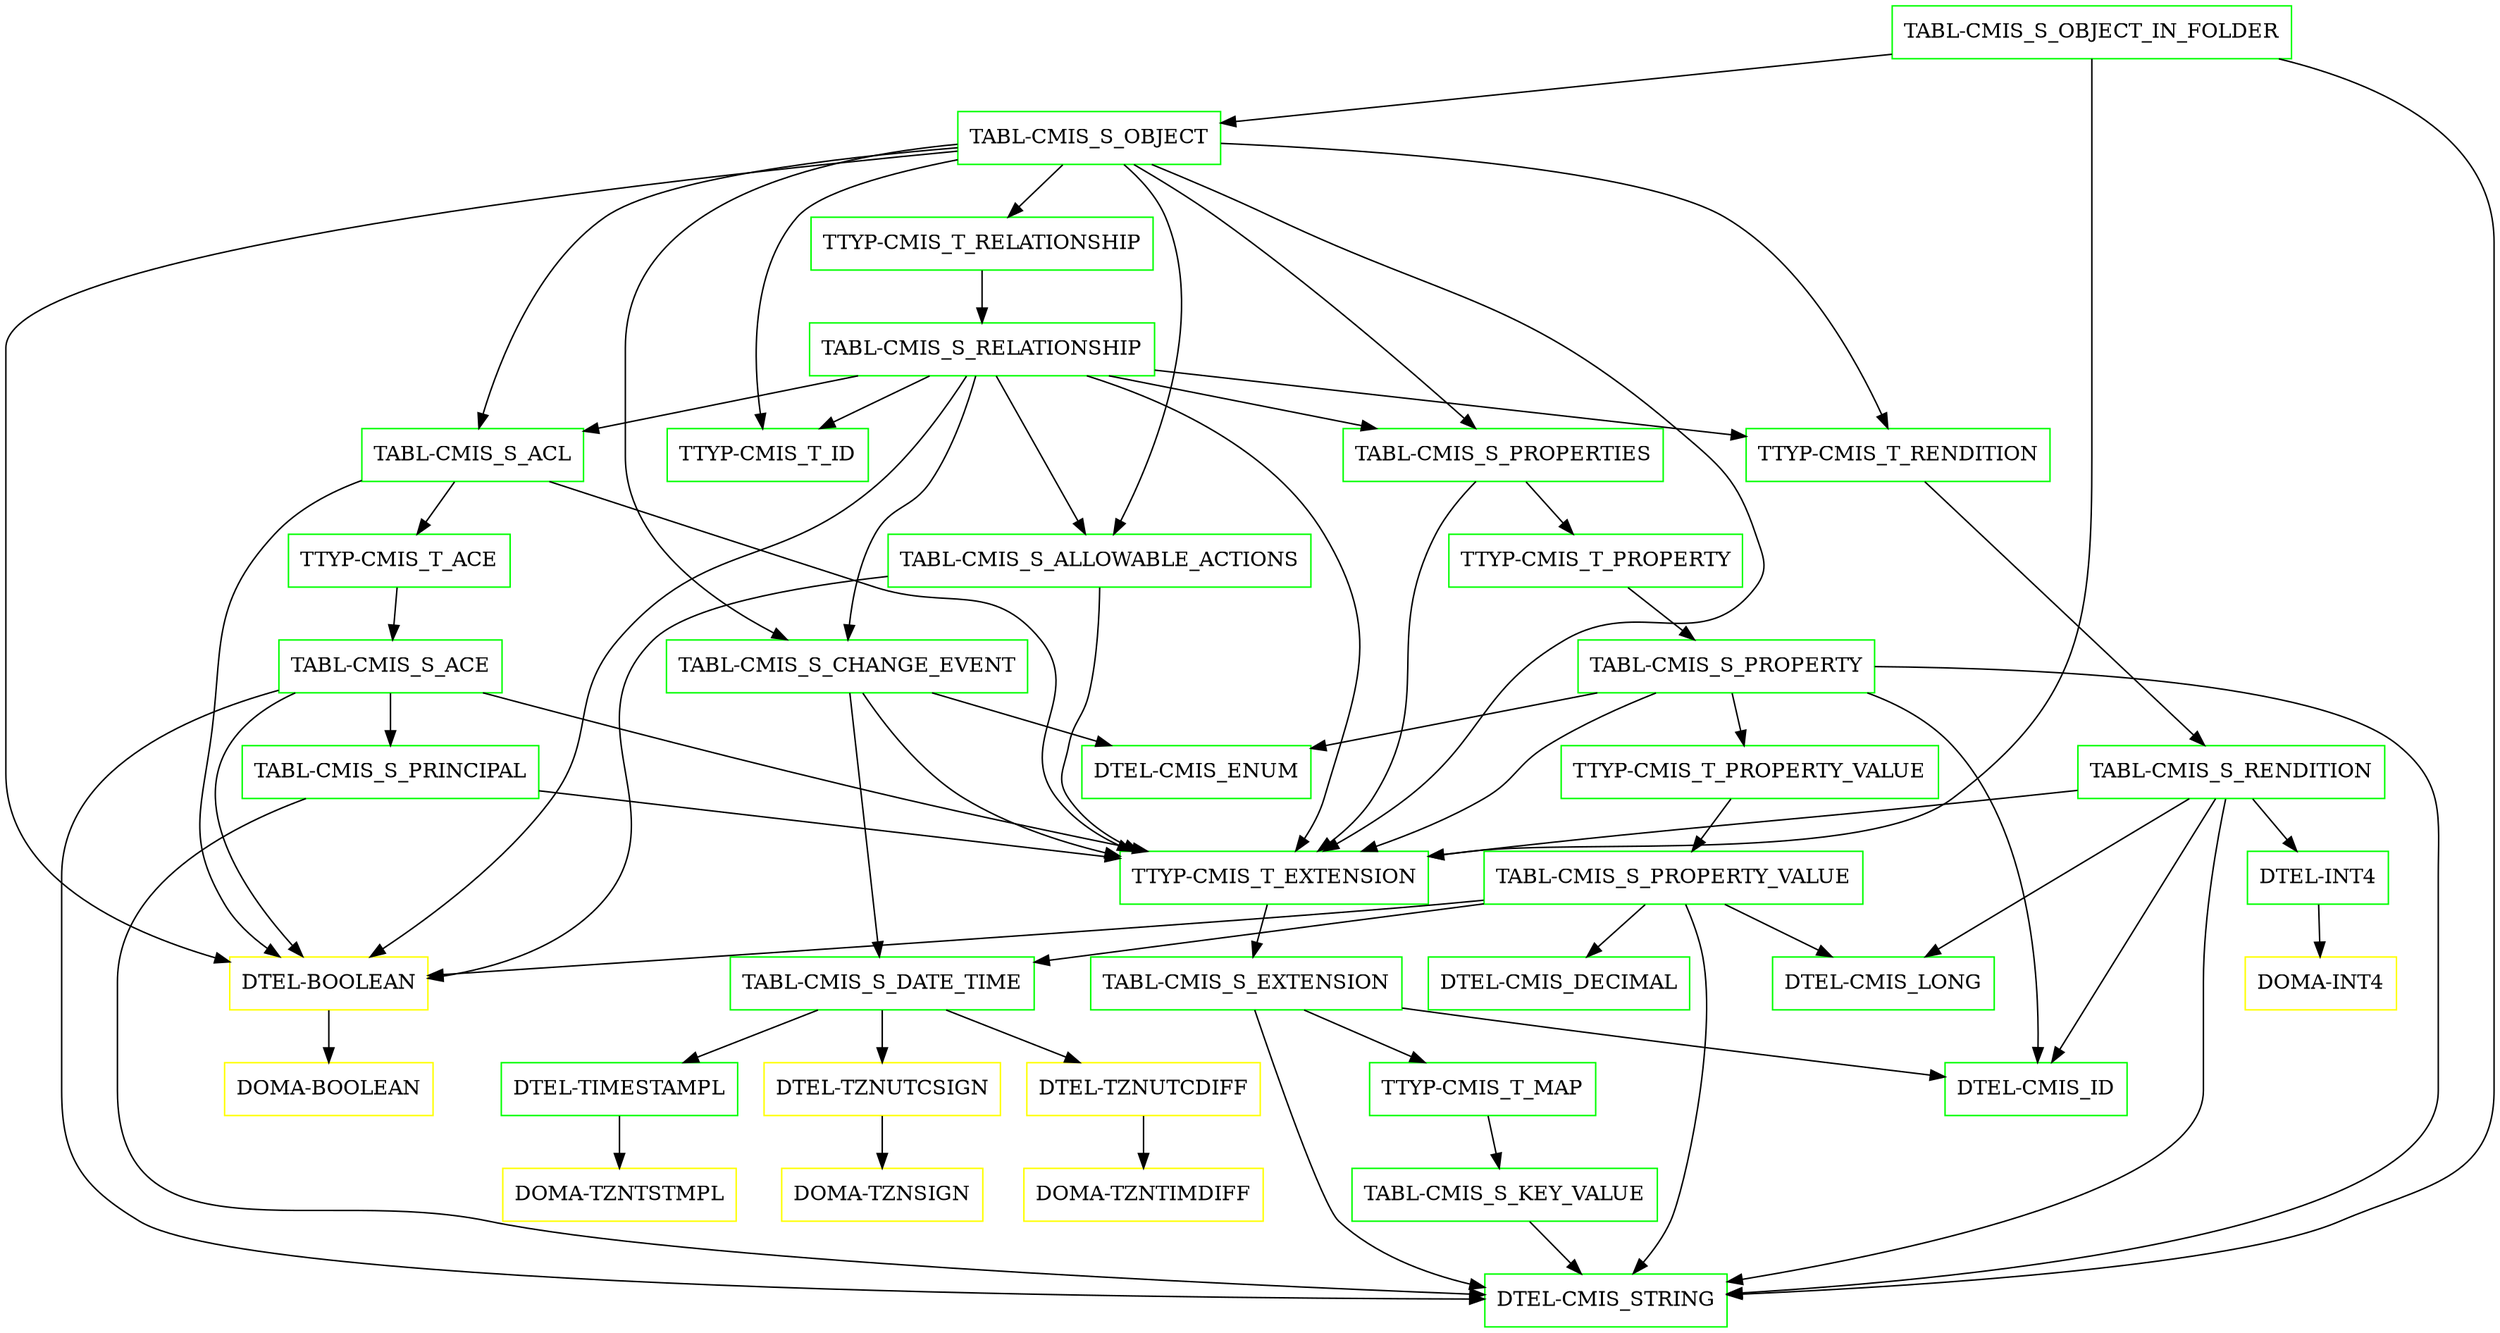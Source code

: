 digraph G {
  "TABL-CMIS_S_OBJECT_IN_FOLDER" [shape=box,color=green];
  "TTYP-CMIS_T_EXTENSION" [shape=box,color=green,URL="./TTYP_CMIS_T_EXTENSION.html"];
  "TABL-CMIS_S_EXTENSION" [shape=box,color=green,URL="./TABL_CMIS_S_EXTENSION.html"];
  "TTYP-CMIS_T_MAP" [shape=box,color=green,URL="./TTYP_CMIS_T_MAP.html"];
  "TABL-CMIS_S_KEY_VALUE" [shape=box,color=green,URL="./TABL_CMIS_S_KEY_VALUE.html"];
  "DTEL-CMIS_STRING" [shape=box,color=green,URL="./DTEL_CMIS_STRING.html"];
  "DTEL-CMIS_ID" [shape=box,color=green,URL="./DTEL_CMIS_ID.html"];
  "TABL-CMIS_S_OBJECT" [shape=box,color=green,URL="./TABL_CMIS_S_OBJECT.html"];
  "TTYP-CMIS_T_RENDITION" [shape=box,color=green,URL="./TTYP_CMIS_T_RENDITION.html"];
  "TABL-CMIS_S_RENDITION" [shape=box,color=green,URL="./TABL_CMIS_S_RENDITION.html"];
  "DTEL-INT4" [shape=box,color=green,URL="./DTEL_INT4.html"];
  "DOMA-INT4" [shape=box,color=yellow,URL="./DOMA_INT4.html"];
  "DTEL-CMIS_LONG" [shape=box,color=green,URL="./DTEL_CMIS_LONG.html"];
  "TTYP-CMIS_T_ID" [shape=box,color=green,URL="./TTYP_CMIS_T_ID.html"];
  "DTEL-BOOLEAN" [shape=box,color=yellow,URL="./DTEL_BOOLEAN.html"];
  "DOMA-BOOLEAN" [shape=box,color=yellow,URL="./DOMA_BOOLEAN.html"];
  "TABL-CMIS_S_ACL" [shape=box,color=green,URL="./TABL_CMIS_S_ACL.html"];
  "TTYP-CMIS_T_ACE" [shape=box,color=green,URL="./TTYP_CMIS_T_ACE.html"];
  "TABL-CMIS_S_ACE" [shape=box,color=green,URL="./TABL_CMIS_S_ACE.html"];
  "TABL-CMIS_S_PRINCIPAL" [shape=box,color=green,URL="./TABL_CMIS_S_PRINCIPAL.html"];
  "TABL-CMIS_S_CHANGE_EVENT" [shape=box,color=green,URL="./TABL_CMIS_S_CHANGE_EVENT.html"];
  "TABL-CMIS_S_DATE_TIME" [shape=box,color=green,URL="./TABL_CMIS_S_DATE_TIME.html"];
  "DTEL-TZNUTCSIGN" [shape=box,color=yellow,URL="./DTEL_TZNUTCSIGN.html"];
  "DOMA-TZNSIGN" [shape=box,color=yellow,URL="./DOMA_TZNSIGN.html"];
  "DTEL-TZNUTCDIFF" [shape=box,color=yellow,URL="./DTEL_TZNUTCDIFF.html"];
  "DOMA-TZNTIMDIFF" [shape=box,color=yellow,URL="./DOMA_TZNTIMDIFF.html"];
  "DTEL-TIMESTAMPL" [shape=box,color=green,URL="./DTEL_TIMESTAMPL.html"];
  "DOMA-TZNTSTMPL" [shape=box,color=yellow,URL="./DOMA_TZNTSTMPL.html"];
  "DTEL-CMIS_ENUM" [shape=box,color=green,URL="./DTEL_CMIS_ENUM.html"];
  "TTYP-CMIS_T_RELATIONSHIP" [shape=box,color=green,URL="./TTYP_CMIS_T_RELATIONSHIP.html"];
  "TABL-CMIS_S_RELATIONSHIP" [shape=box,color=green,URL="./TABL_CMIS_S_RELATIONSHIP.html"];
  "TABL-CMIS_S_ALLOWABLE_ACTIONS" [shape=box,color=green,URL="./TABL_CMIS_S_ALLOWABLE_ACTIONS.html"];
  "TABL-CMIS_S_PROPERTIES" [shape=box,color=green,URL="./TABL_CMIS_S_PROPERTIES.html"];
  "TTYP-CMIS_T_PROPERTY" [shape=box,color=green,URL="./TTYP_CMIS_T_PROPERTY.html"];
  "TABL-CMIS_S_PROPERTY" [shape=box,color=green,URL="./TABL_CMIS_S_PROPERTY.html"];
  "TTYP-CMIS_T_PROPERTY_VALUE" [shape=box,color=green,URL="./TTYP_CMIS_T_PROPERTY_VALUE.html"];
  "TABL-CMIS_S_PROPERTY_VALUE" [shape=box,color=green,URL="./TABL_CMIS_S_PROPERTY_VALUE.html"];
  "DTEL-CMIS_DECIMAL" [shape=box,color=green,URL="./DTEL_CMIS_DECIMAL.html"];
  "TABL-CMIS_S_OBJECT_IN_FOLDER" -> "TABL-CMIS_S_OBJECT";
  "TABL-CMIS_S_OBJECT_IN_FOLDER" -> "DTEL-CMIS_STRING";
  "TABL-CMIS_S_OBJECT_IN_FOLDER" -> "TTYP-CMIS_T_EXTENSION";
  "TTYP-CMIS_T_EXTENSION" -> "TABL-CMIS_S_EXTENSION";
  "TABL-CMIS_S_EXTENSION" -> "DTEL-CMIS_ID";
  "TABL-CMIS_S_EXTENSION" -> "DTEL-CMIS_STRING";
  "TABL-CMIS_S_EXTENSION" -> "TTYP-CMIS_T_MAP";
  "TTYP-CMIS_T_MAP" -> "TABL-CMIS_S_KEY_VALUE";
  "TABL-CMIS_S_KEY_VALUE" -> "DTEL-CMIS_STRING";
  "TABL-CMIS_S_OBJECT" -> "TABL-CMIS_S_PROPERTIES";
  "TABL-CMIS_S_OBJECT" -> "TABL-CMIS_S_ALLOWABLE_ACTIONS";
  "TABL-CMIS_S_OBJECT" -> "TTYP-CMIS_T_RELATIONSHIP";
  "TABL-CMIS_S_OBJECT" -> "TABL-CMIS_S_CHANGE_EVENT";
  "TABL-CMIS_S_OBJECT" -> "TABL-CMIS_S_ACL";
  "TABL-CMIS_S_OBJECT" -> "DTEL-BOOLEAN";
  "TABL-CMIS_S_OBJECT" -> "TTYP-CMIS_T_ID";
  "TABL-CMIS_S_OBJECT" -> "TTYP-CMIS_T_RENDITION";
  "TABL-CMIS_S_OBJECT" -> "TTYP-CMIS_T_EXTENSION";
  "TTYP-CMIS_T_RENDITION" -> "TABL-CMIS_S_RENDITION";
  "TABL-CMIS_S_RENDITION" -> "DTEL-CMIS_STRING";
  "TABL-CMIS_S_RENDITION" -> "DTEL-CMIS_LONG";
  "TABL-CMIS_S_RENDITION" -> "DTEL-INT4";
  "TABL-CMIS_S_RENDITION" -> "DTEL-CMIS_ID";
  "TABL-CMIS_S_RENDITION" -> "TTYP-CMIS_T_EXTENSION";
  "DTEL-INT4" -> "DOMA-INT4";
  "DTEL-BOOLEAN" -> "DOMA-BOOLEAN";
  "TABL-CMIS_S_ACL" -> "TTYP-CMIS_T_ACE";
  "TABL-CMIS_S_ACL" -> "DTEL-BOOLEAN";
  "TABL-CMIS_S_ACL" -> "TTYP-CMIS_T_EXTENSION";
  "TTYP-CMIS_T_ACE" -> "TABL-CMIS_S_ACE";
  "TABL-CMIS_S_ACE" -> "TABL-CMIS_S_PRINCIPAL";
  "TABL-CMIS_S_ACE" -> "DTEL-CMIS_STRING";
  "TABL-CMIS_S_ACE" -> "DTEL-BOOLEAN";
  "TABL-CMIS_S_ACE" -> "TTYP-CMIS_T_EXTENSION";
  "TABL-CMIS_S_PRINCIPAL" -> "DTEL-CMIS_STRING";
  "TABL-CMIS_S_PRINCIPAL" -> "TTYP-CMIS_T_EXTENSION";
  "TABL-CMIS_S_CHANGE_EVENT" -> "DTEL-CMIS_ENUM";
  "TABL-CMIS_S_CHANGE_EVENT" -> "TABL-CMIS_S_DATE_TIME";
  "TABL-CMIS_S_CHANGE_EVENT" -> "TTYP-CMIS_T_EXTENSION";
  "TABL-CMIS_S_DATE_TIME" -> "DTEL-TIMESTAMPL";
  "TABL-CMIS_S_DATE_TIME" -> "DTEL-TZNUTCDIFF";
  "TABL-CMIS_S_DATE_TIME" -> "DTEL-TZNUTCSIGN";
  "DTEL-TZNUTCSIGN" -> "DOMA-TZNSIGN";
  "DTEL-TZNUTCDIFF" -> "DOMA-TZNTIMDIFF";
  "DTEL-TIMESTAMPL" -> "DOMA-TZNTSTMPL";
  "TTYP-CMIS_T_RELATIONSHIP" -> "TABL-CMIS_S_RELATIONSHIP";
  "TABL-CMIS_S_RELATIONSHIP" -> "TABL-CMIS_S_PROPERTIES";
  "TABL-CMIS_S_RELATIONSHIP" -> "TABL-CMIS_S_ALLOWABLE_ACTIONS";
  "TABL-CMIS_S_RELATIONSHIP" -> "TABL-CMIS_S_CHANGE_EVENT";
  "TABL-CMIS_S_RELATIONSHIP" -> "TABL-CMIS_S_ACL";
  "TABL-CMIS_S_RELATIONSHIP" -> "DTEL-BOOLEAN";
  "TABL-CMIS_S_RELATIONSHIP" -> "TTYP-CMIS_T_ID";
  "TABL-CMIS_S_RELATIONSHIP" -> "TTYP-CMIS_T_RENDITION";
  "TABL-CMIS_S_RELATIONSHIP" -> "TTYP-CMIS_T_EXTENSION";
  "TABL-CMIS_S_ALLOWABLE_ACTIONS" -> "DTEL-BOOLEAN";
  "TABL-CMIS_S_ALLOWABLE_ACTIONS" -> "TTYP-CMIS_T_EXTENSION";
  "TABL-CMIS_S_PROPERTIES" -> "TTYP-CMIS_T_PROPERTY";
  "TABL-CMIS_S_PROPERTIES" -> "TTYP-CMIS_T_EXTENSION";
  "TTYP-CMIS_T_PROPERTY" -> "TABL-CMIS_S_PROPERTY";
  "TABL-CMIS_S_PROPERTY" -> "DTEL-CMIS_ID";
  "TABL-CMIS_S_PROPERTY" -> "DTEL-CMIS_ENUM";
  "TABL-CMIS_S_PROPERTY" -> "DTEL-CMIS_STRING";
  "TABL-CMIS_S_PROPERTY" -> "TTYP-CMIS_T_PROPERTY_VALUE";
  "TABL-CMIS_S_PROPERTY" -> "TTYP-CMIS_T_EXTENSION";
  "TTYP-CMIS_T_PROPERTY_VALUE" -> "TABL-CMIS_S_PROPERTY_VALUE";
  "TABL-CMIS_S_PROPERTY_VALUE" -> "DTEL-CMIS_STRING";
  "TABL-CMIS_S_PROPERTY_VALUE" -> "DTEL-BOOLEAN";
  "TABL-CMIS_S_PROPERTY_VALUE" -> "DTEL-CMIS_LONG";
  "TABL-CMIS_S_PROPERTY_VALUE" -> "DTEL-CMIS_DECIMAL";
  "TABL-CMIS_S_PROPERTY_VALUE" -> "TABL-CMIS_S_DATE_TIME";
}
